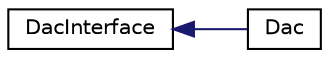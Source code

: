 digraph "Graphical Class Hierarchy"
{
  edge [fontname="Helvetica",fontsize="10",labelfontname="Helvetica",labelfontsize="10"];
  node [fontname="Helvetica",fontsize="10",shape=record];
  rankdir="LR";
  Node1 [label="DacInterface",height=0.2,width=0.4,color="black", fillcolor="white", style="filled",URL="$df/d95/classDacInterface.html"];
  Node1 -> Node2 [dir="back",color="midnightblue",fontsize="10",style="solid",fontname="Helvetica"];
  Node2 [label="Dac",height=0.2,width=0.4,color="black", fillcolor="white", style="filled",URL="$d3/d32/classDac.html"];
}
